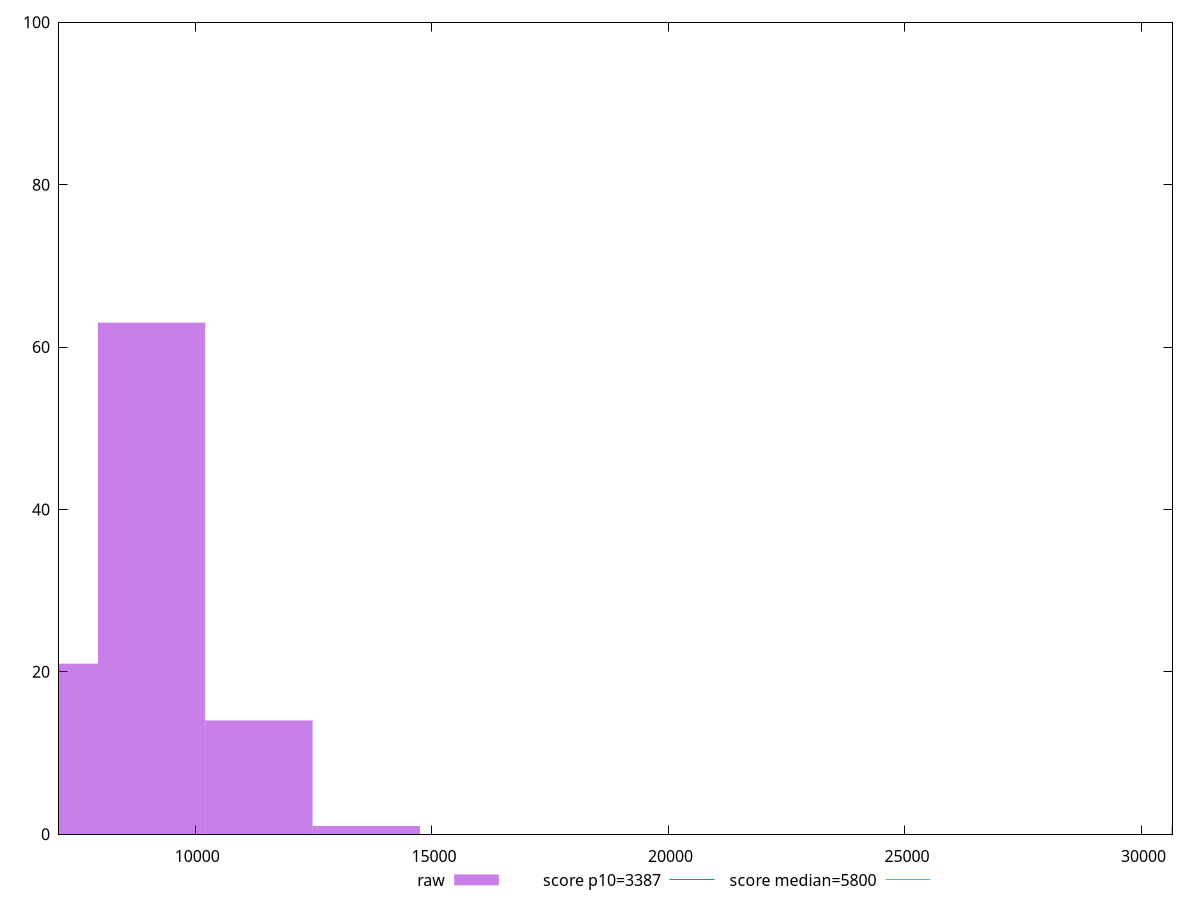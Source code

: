 reset

$raw <<EOF
9075.051311336198 63
6806.288483502149 21
11343.814139170247 14
31762.679589676693 1
13612.576967004297 1
EOF

set key outside below
set boxwidth 2268.7628278340494
set xrange [7118.04956366451:30654.661021671847]
set yrange [0:100]
set trange [0:100]
set style fill transparent solid 0.5 noborder

set parametric
set terminal svg size 640, 490 enhanced background rgb 'white'
set output "reprap/speed-index/samples/pages+cached+noexternal+nomedia+nocss/raw/histogram.svg"

plot $raw title "raw" with boxes, \
     3387,t title "score p10=3387", \
     5800,t title "score median=5800"

reset
